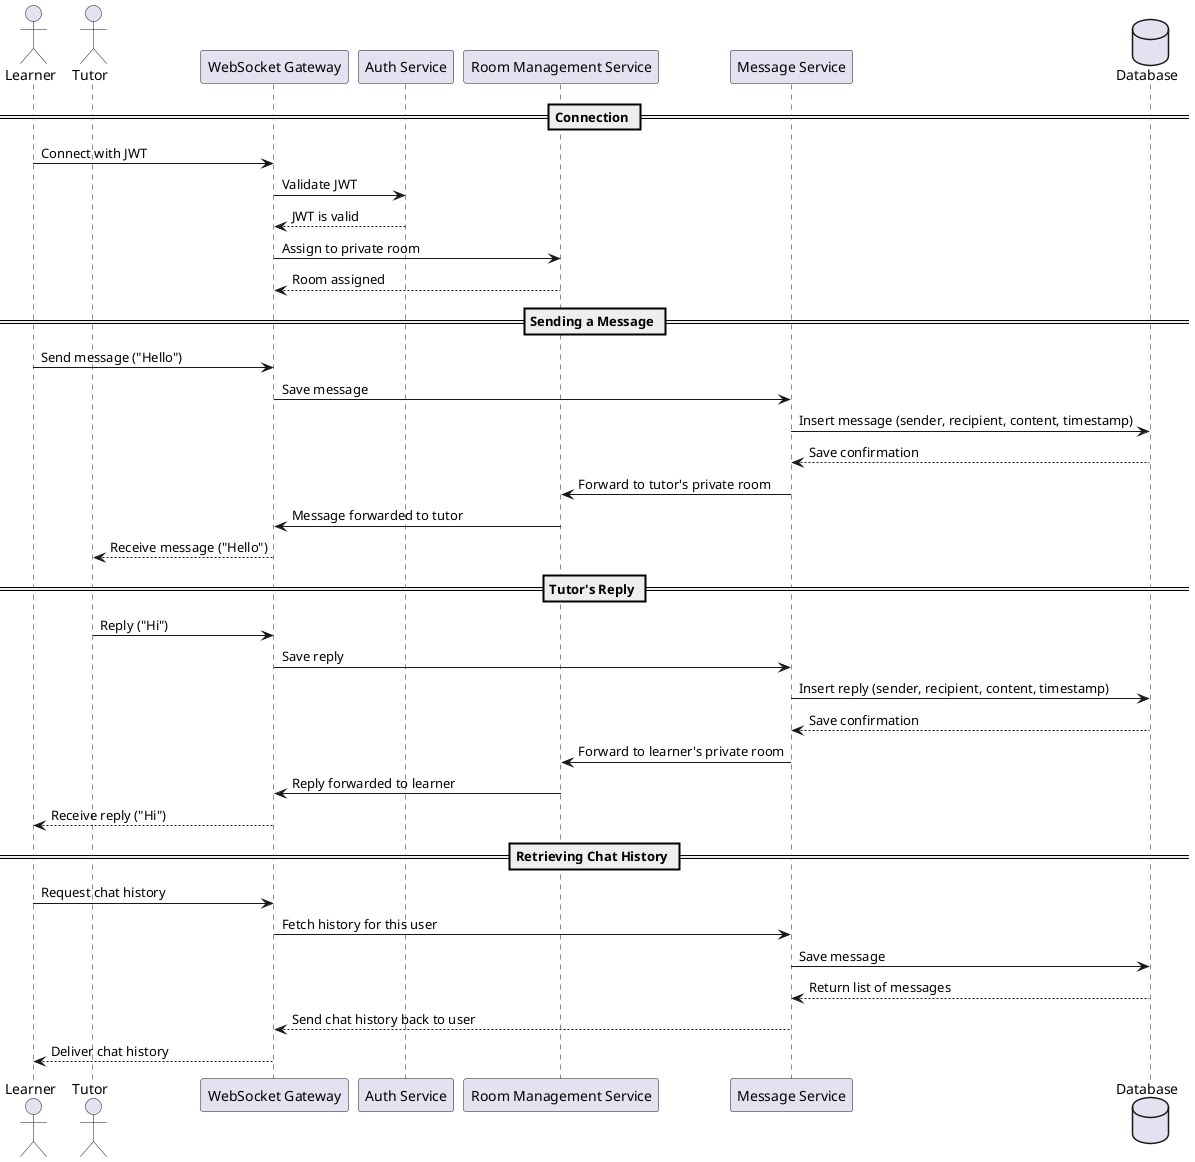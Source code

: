 @startuml "Socket.io"
actor Learner
actor Tutor
participant "WebSocket Gateway" as Gateway
participant "Auth Service" as AuthService
participant "Room Management Service" as RoomService
participant "Message Service" as MessageService
database "Database" as DB

== Connection ==
Learner -> Gateway: Connect with JWT
Gateway -> AuthService: Validate JWT
AuthService --> Gateway: JWT is valid
Gateway -> RoomService: Assign to private room
RoomService --> Gateway: Room assigned

== Sending a Message ==
Learner -> Gateway: Send message ("Hello")
Gateway -> MessageService: Save message
MessageService -> DB: Insert message (sender, recipient, content, timestamp)
DB --> MessageService: Save confirmation
MessageService -> RoomService: Forward to tutor's private room
RoomService -> Gateway: Message forwarded to tutor
Gateway --> Tutor: Receive message ("Hello")

== Tutor's Reply ==
Tutor -> Gateway: Reply ("Hi")
Gateway -> MessageService: Save reply
MessageService -> DB: Insert reply (sender, recipient, content, timestamp)
DB --> MessageService: Save confirmation
MessageService -> RoomService: Forward to learner's private room
RoomService -> Gateway: Reply forwarded to learner
Gateway --> Learner: Receive reply ("Hi")

== Retrieving Chat History ==
Learner -> Gateway: Request chat history
Gateway -> MessageService: Fetch history for this user
MessageService -> DB: Save message
DB --> MessageService: Return list of messages
MessageService --> Gateway: Send chat history back to user
Gateway --> Learner: Deliver chat history

@enduml
